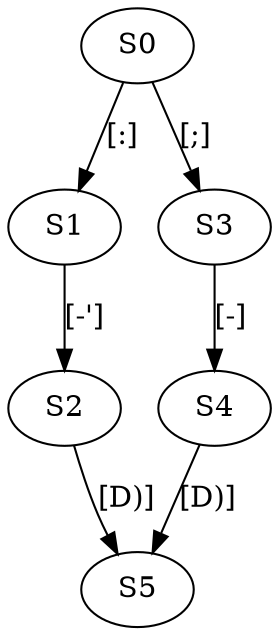 digraph S {
    #init S0
    #end S5

    S0 -> S1[label="[:]"]
    S0 -> S3[label="[;]"]

    S1 -> S2[label="[-']"]
    S3 -> S4[label="[-]"]

    S2 -> S5[label="[D)]"]
    S4 -> S5[label="[D)]"]
}